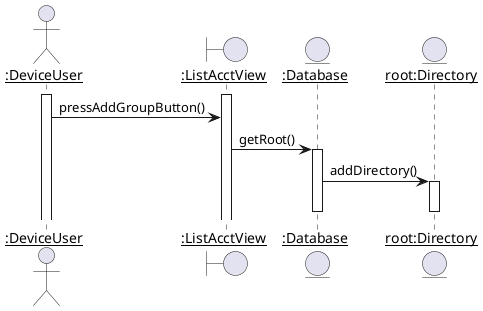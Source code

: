 @startuml
skinparam sequenceParticipant underline
actor ":DeviceUser" as a1
boundary ":ListAcctView" as b1
entity ":Database" as e1
entity "root:Directory" as e2

activate a1
activate b1
                a1 -> b1 : pressAddGroupButton()
                b1 -> e1 : getRoot()
                activate e1
                e1 -> e2 : addDirectory()
                activate e2
                deactivate e1
                deactivate e2
@enduml
